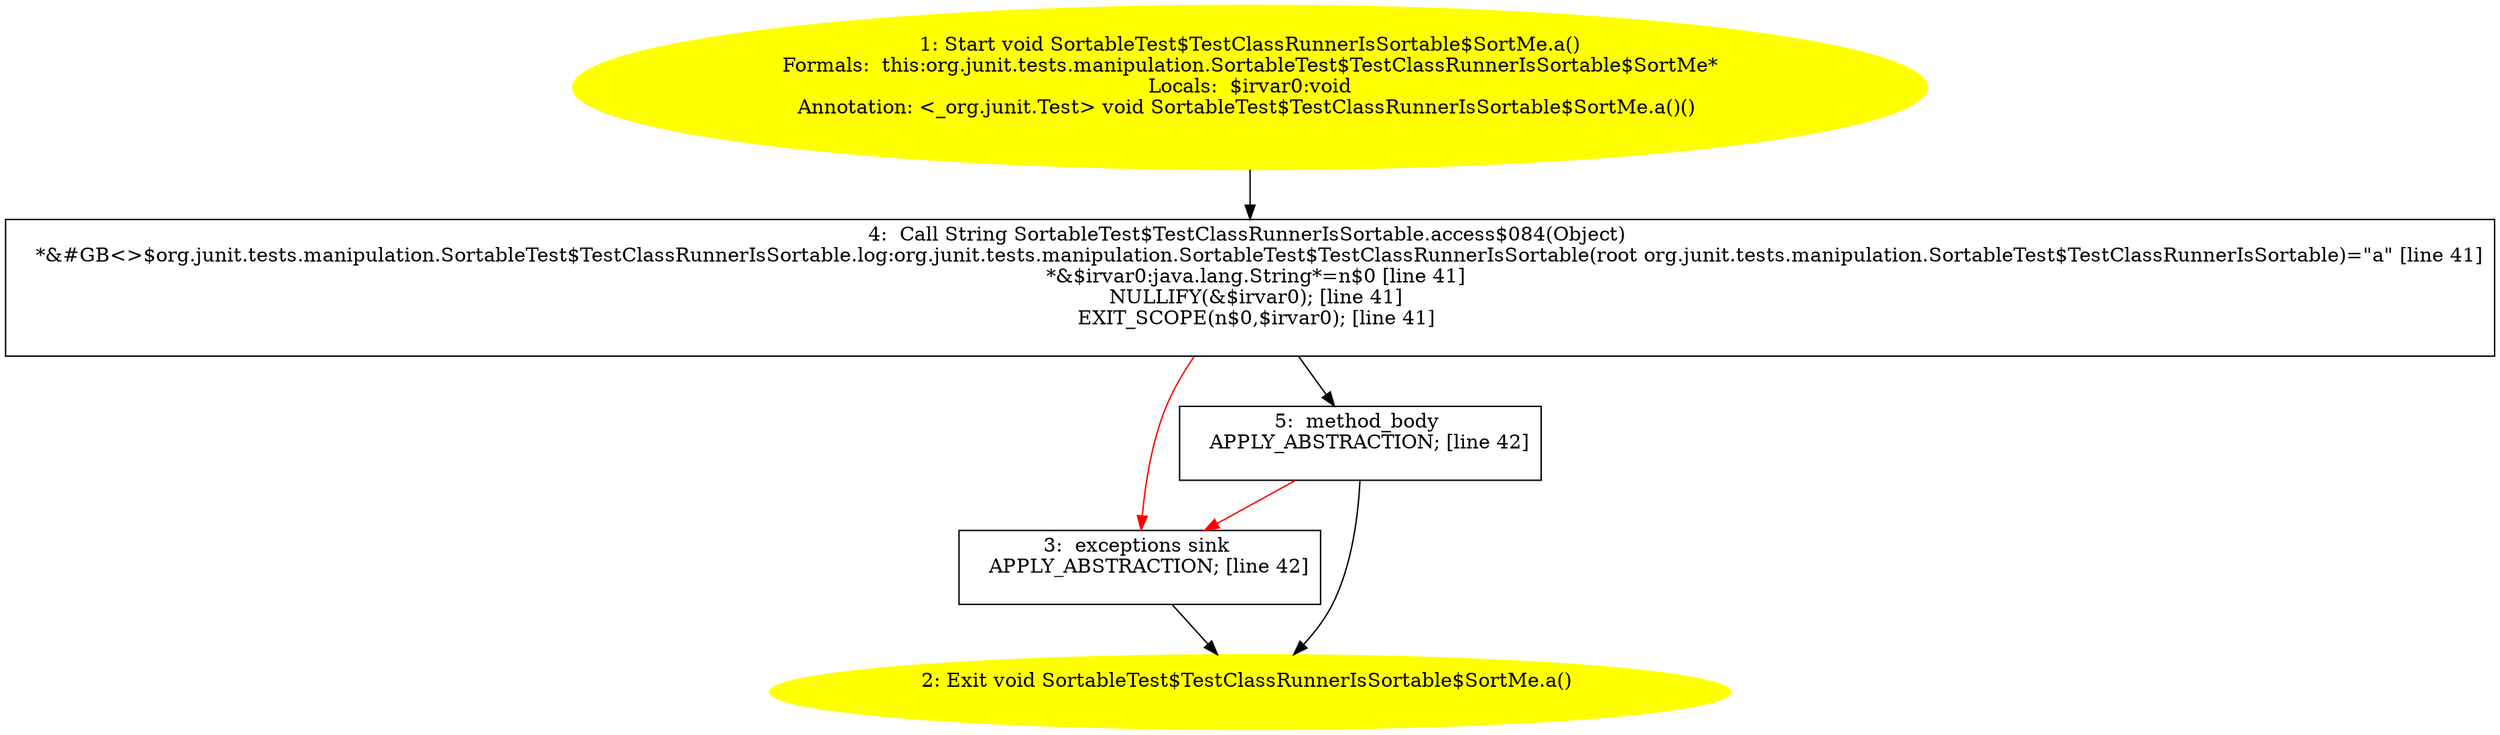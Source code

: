 /* @generated */
digraph cfg {
"org.junit.tests.manipulation.SortableTest$TestClassRunnerIsSortable$SortMe.a():void.978a6bc255e2ab1cfe22c230bb56f562_1" [label="1: Start void SortableTest$TestClassRunnerIsSortable$SortMe.a()\nFormals:  this:org.junit.tests.manipulation.SortableTest$TestClassRunnerIsSortable$SortMe*\nLocals:  $irvar0:void\nAnnotation: <_org.junit.Test> void SortableTest$TestClassRunnerIsSortable$SortMe.a()() \n  " color=yellow style=filled]
	

	 "org.junit.tests.manipulation.SortableTest$TestClassRunnerIsSortable$SortMe.a():void.978a6bc255e2ab1cfe22c230bb56f562_1" -> "org.junit.tests.manipulation.SortableTest$TestClassRunnerIsSortable$SortMe.a():void.978a6bc255e2ab1cfe22c230bb56f562_4" ;
"org.junit.tests.manipulation.SortableTest$TestClassRunnerIsSortable$SortMe.a():void.978a6bc255e2ab1cfe22c230bb56f562_2" [label="2: Exit void SortableTest$TestClassRunnerIsSortable$SortMe.a() \n  " color=yellow style=filled]
	

"org.junit.tests.manipulation.SortableTest$TestClassRunnerIsSortable$SortMe.a():void.978a6bc255e2ab1cfe22c230bb56f562_3" [label="3:  exceptions sink \n   APPLY_ABSTRACTION; [line 42]\n " shape="box"]
	

	 "org.junit.tests.manipulation.SortableTest$TestClassRunnerIsSortable$SortMe.a():void.978a6bc255e2ab1cfe22c230bb56f562_3" -> "org.junit.tests.manipulation.SortableTest$TestClassRunnerIsSortable$SortMe.a():void.978a6bc255e2ab1cfe22c230bb56f562_2" ;
"org.junit.tests.manipulation.SortableTest$TestClassRunnerIsSortable$SortMe.a():void.978a6bc255e2ab1cfe22c230bb56f562_4" [label="4:  Call String SortableTest$TestClassRunnerIsSortable.access$084(Object) \n   *&#GB<>$org.junit.tests.manipulation.SortableTest$TestClassRunnerIsSortable.log:org.junit.tests.manipulation.SortableTest$TestClassRunnerIsSortable(root org.junit.tests.manipulation.SortableTest$TestClassRunnerIsSortable)=\"a\" [line 41]\n  *&$irvar0:java.lang.String*=n$0 [line 41]\n  NULLIFY(&$irvar0); [line 41]\n  EXIT_SCOPE(n$0,$irvar0); [line 41]\n " shape="box"]
	

	 "org.junit.tests.manipulation.SortableTest$TestClassRunnerIsSortable$SortMe.a():void.978a6bc255e2ab1cfe22c230bb56f562_4" -> "org.junit.tests.manipulation.SortableTest$TestClassRunnerIsSortable$SortMe.a():void.978a6bc255e2ab1cfe22c230bb56f562_5" ;
	 "org.junit.tests.manipulation.SortableTest$TestClassRunnerIsSortable$SortMe.a():void.978a6bc255e2ab1cfe22c230bb56f562_4" -> "org.junit.tests.manipulation.SortableTest$TestClassRunnerIsSortable$SortMe.a():void.978a6bc255e2ab1cfe22c230bb56f562_3" [color="red" ];
"org.junit.tests.manipulation.SortableTest$TestClassRunnerIsSortable$SortMe.a():void.978a6bc255e2ab1cfe22c230bb56f562_5" [label="5:  method_body \n   APPLY_ABSTRACTION; [line 42]\n " shape="box"]
	

	 "org.junit.tests.manipulation.SortableTest$TestClassRunnerIsSortable$SortMe.a():void.978a6bc255e2ab1cfe22c230bb56f562_5" -> "org.junit.tests.manipulation.SortableTest$TestClassRunnerIsSortable$SortMe.a():void.978a6bc255e2ab1cfe22c230bb56f562_2" ;
	 "org.junit.tests.manipulation.SortableTest$TestClassRunnerIsSortable$SortMe.a():void.978a6bc255e2ab1cfe22c230bb56f562_5" -> "org.junit.tests.manipulation.SortableTest$TestClassRunnerIsSortable$SortMe.a():void.978a6bc255e2ab1cfe22c230bb56f562_3" [color="red" ];
}
